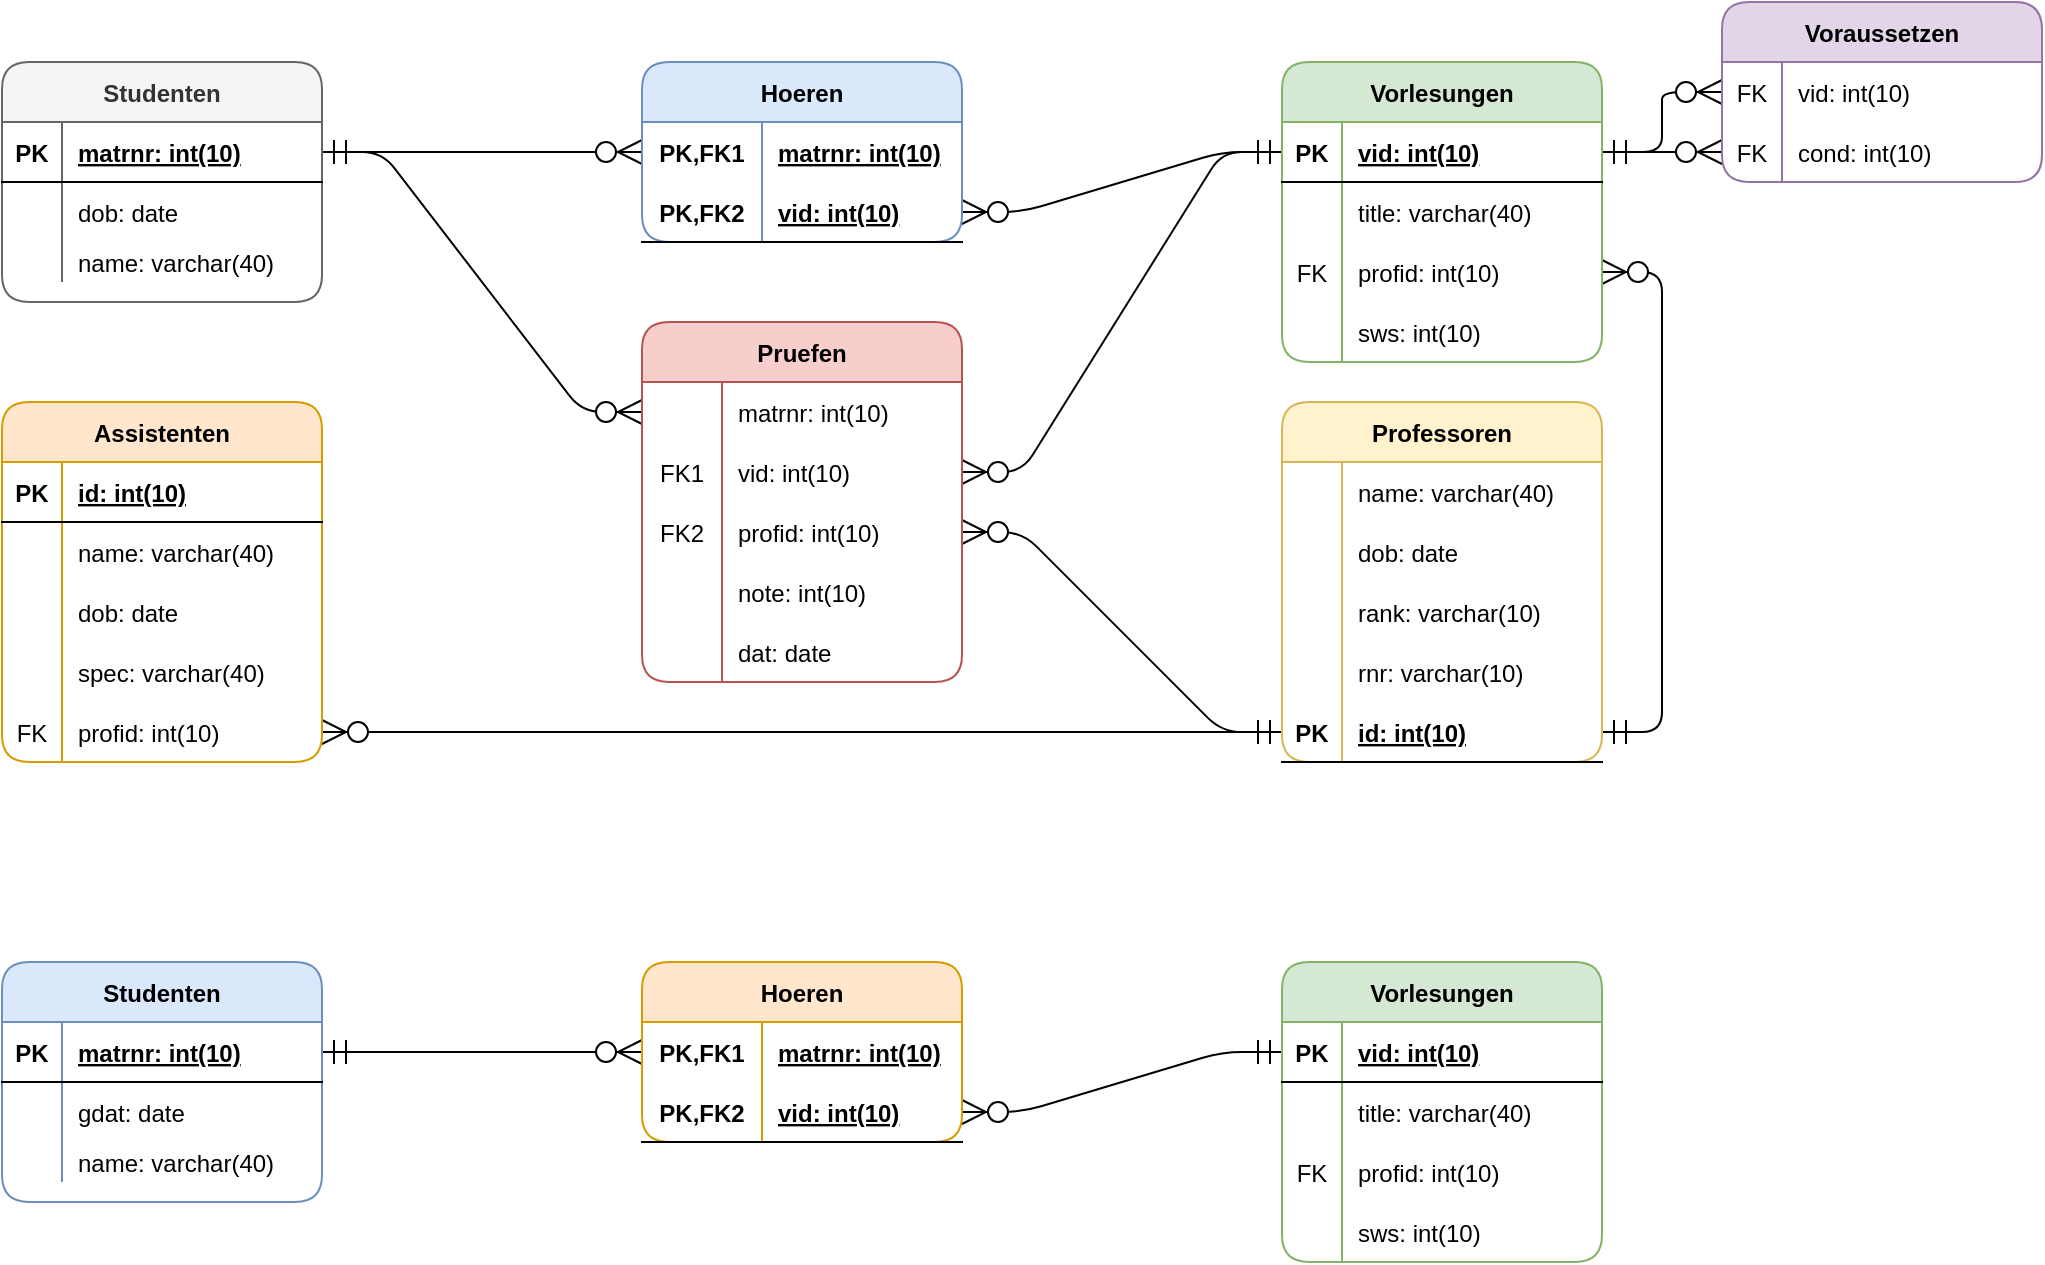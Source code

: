 <mxfile version="13.4.5" type="device"><diagram id="yiP17FbnMyf_FB7kahAy" name="Page-1"><mxGraphModel dx="1463" dy="846" grid="1" gridSize="10" guides="1" tooltips="1" connect="1" arrows="1" fold="1" page="1" pageScale="1" pageWidth="1169" pageHeight="827" math="0" shadow="0"><root><mxCell id="0"/><mxCell id="1" parent="0"/><mxCell id="RQMQe3ezYvIl6veOu-fk-57" value="" style="edgeStyle=entityRelationEdgeStyle;fontSize=12;html=1;endArrow=ERzeroToMany;startArrow=ERmandOne;endSize=10;startSize=10;entryX=0;entryY=0.5;entryDx=0;entryDy=0;exitX=1;exitY=0.5;exitDx=0;exitDy=0;" parent="1" source="RQMQe3ezYvIl6veOu-fk-19" target="RQMQe3ezYvIl6veOu-fk-66" edge="1"><mxGeometry width="100" height="100" relative="1" as="geometry"><mxPoint x="180" y="-70" as="sourcePoint"/><mxPoint x="260" y="-90" as="targetPoint"/></mxGeometry></mxCell><mxCell id="RQMQe3ezYvIl6veOu-fk-90" value="" style="edgeStyle=entityRelationEdgeStyle;fontSize=12;html=1;endArrow=ERzeroToMany;startArrow=ERmandOne;endSize=10;startSize=10;" parent="1" source="RQMQe3ezYvIl6veOu-fk-83" target="RQMQe3ezYvIl6veOu-fk-69" edge="1"><mxGeometry width="100" height="100" relative="1" as="geometry"><mxPoint x="610" y="140" as="sourcePoint"/><mxPoint x="840" y="-195" as="targetPoint"/></mxGeometry></mxCell><mxCell id="RQMQe3ezYvIl6veOu-fk-140" value="" style="edgeStyle=entityRelationEdgeStyle;fontSize=12;html=1;endArrow=ERzeroToMany;startArrow=ERmandOne;endSize=10;startSize=10;" parent="1" source="RQMQe3ezYvIl6veOu-fk-105" target="RQMQe3ezYvIl6veOu-fk-131" edge="1"><mxGeometry width="100" height="100" relative="1" as="geometry"><mxPoint x="610" y="270" as="sourcePoint"/><mxPoint x="600" y="210" as="targetPoint"/></mxGeometry></mxCell><mxCell id="RQMQe3ezYvIl6veOu-fk-141" value="" style="edgeStyle=entityRelationEdgeStyle;fontSize=12;html=1;endArrow=ERzeroToMany;startArrow=ERmandOne;endSize=10;startSize=10;" parent="1" source="RQMQe3ezYvIl6veOu-fk-83" target="RQMQe3ezYvIl6veOu-fk-128" edge="1"><mxGeometry width="100" height="100" relative="1" as="geometry"><mxPoint x="610" y="100" as="sourcePoint"/><mxPoint x="530" y="220" as="targetPoint"/></mxGeometry></mxCell><mxCell id="RQMQe3ezYvIl6veOu-fk-142" value="" style="edgeStyle=entityRelationEdgeStyle;fontSize=12;html=1;endArrow=ERzeroToMany;startArrow=ERmandOne;endSize=10;startSize=10;" parent="1" source="RQMQe3ezYvIl6veOu-fk-19" target="RQMQe3ezYvIl6veOu-fk-125" edge="1"><mxGeometry width="100" height="100" relative="1" as="geometry"><mxPoint x="260" y="95" as="sourcePoint"/><mxPoint x="380" y="75" as="targetPoint"/></mxGeometry></mxCell><mxCell id="RQMQe3ezYvIl6veOu-fk-159" value="" style="edgeStyle=entityRelationEdgeStyle;fontSize=12;html=1;endArrow=ERzeroToMany;startArrow=ERmandOne;endSize=10;startSize=10;" parent="1" source="RQMQe3ezYvIl6veOu-fk-105" target="RQMQe3ezYvIl6veOu-fk-156" edge="1"><mxGeometry width="100" height="100" relative="1" as="geometry"><mxPoint x="600" y="320" as="sourcePoint"/><mxPoint x="330" y="265" as="targetPoint"/></mxGeometry></mxCell><mxCell id="RQMQe3ezYvIl6veOu-fk-120" value="" style="edgeStyle=entityRelationEdgeStyle;fontSize=12;html=1;endArrow=ERzeroToMany;startArrow=ERmandOne;endSize=10;startSize=10;comic=0;" parent="1" source="RQMQe3ezYvIl6veOu-fk-105" target="RQMQe3ezYvIl6veOu-fk-62" edge="1"><mxGeometry width="100" height="100" relative="1" as="geometry"><mxPoint x="640" y="230" as="sourcePoint"/><mxPoint x="670" y="310" as="targetPoint"/></mxGeometry></mxCell><mxCell id="RQMQe3ezYvIl6veOu-fk-174" value="" style="edgeStyle=entityRelationEdgeStyle;fontSize=12;html=1;endArrow=ERzeroToMany;startArrow=ERmandOne;endSize=10;startSize=10;" parent="1" source="RQMQe3ezYvIl6veOu-fk-83" target="RQMQe3ezYvIl6veOu-fk-167" edge="1"><mxGeometry width="100" height="100" relative="1" as="geometry"><mxPoint x="900" y="140" as="sourcePoint"/><mxPoint x="1040" y="130" as="targetPoint"/></mxGeometry></mxCell><mxCell id="RQMQe3ezYvIl6veOu-fk-175" value="" style="edgeStyle=entityRelationEdgeStyle;fontSize=12;html=1;endArrow=ERzeroToMany;startArrow=ERmandOne;endSize=10;startSize=10;entryX=0;entryY=0.5;entryDx=0;entryDy=0;" parent="1" source="RQMQe3ezYvIl6veOu-fk-83" target="RQMQe3ezYvIl6veOu-fk-164" edge="1"><mxGeometry width="100" height="100" relative="1" as="geometry"><mxPoint x="660" y="85" as="sourcePoint"/><mxPoint x="790" y="-30" as="targetPoint"/></mxGeometry></mxCell><mxCell id="RQMQe3ezYvIl6veOu-fk-58" value="Vorlesungen" style="shape=table;startSize=30;container=1;collapsible=1;childLayout=tableLayout;fixedRows=1;rowLines=0;fontStyle=1;align=center;resizeLast=1;fillColor=#d5e8d4;rounded=1;strokeColor=#82b366;" parent="1" vertex="1"><mxGeometry x="680" y="70" width="160" height="150" as="geometry"/></mxCell><mxCell id="RQMQe3ezYvIl6veOu-fk-83" value="" style="shape=partialRectangle;collapsible=0;dropTarget=0;pointerEvents=0;fillColor=none;top=0;left=0;bottom=1;right=0;points=[[0,0.5],[1,0.5]];portConstraint=eastwest;" parent="RQMQe3ezYvIl6veOu-fk-58" vertex="1"><mxGeometry y="30" width="160" height="30" as="geometry"/></mxCell><mxCell id="RQMQe3ezYvIl6veOu-fk-84" value="PK" style="shape=partialRectangle;connectable=0;fillColor=none;top=0;left=0;bottom=0;right=0;fontStyle=1;overflow=hidden;" parent="RQMQe3ezYvIl6veOu-fk-83" vertex="1"><mxGeometry width="30" height="30" as="geometry"/></mxCell><mxCell id="RQMQe3ezYvIl6veOu-fk-85" value="vid: int(10)" style="shape=partialRectangle;connectable=0;fillColor=none;top=0;left=0;bottom=0;right=0;align=left;spacingLeft=6;fontStyle=5;overflow=hidden;" parent="RQMQe3ezYvIl6veOu-fk-83" vertex="1"><mxGeometry x="30" width="130" height="30" as="geometry"/></mxCell><mxCell id="RQMQe3ezYvIl6veOu-fk-79" value="" style="shape=partialRectangle;collapsible=0;dropTarget=0;pointerEvents=0;fillColor=none;top=0;left=0;bottom=0;right=0;points=[[0,0.5],[1,0.5]];portConstraint=eastwest;" parent="RQMQe3ezYvIl6veOu-fk-58" vertex="1"><mxGeometry y="60" width="160" height="30" as="geometry"/></mxCell><mxCell id="RQMQe3ezYvIl6veOu-fk-80" value="" style="shape=partialRectangle;connectable=0;fillColor=none;top=0;left=0;bottom=0;right=0;editable=1;overflow=hidden;" parent="RQMQe3ezYvIl6veOu-fk-79" vertex="1"><mxGeometry width="30" height="30" as="geometry"/></mxCell><mxCell id="RQMQe3ezYvIl6veOu-fk-81" value="title: varchar(40)" style="shape=partialRectangle;connectable=0;fillColor=none;top=0;left=0;bottom=0;right=0;align=left;spacingLeft=6;overflow=hidden;" parent="RQMQe3ezYvIl6veOu-fk-79" vertex="1"><mxGeometry x="30" width="130" height="30" as="geometry"/></mxCell><mxCell id="RQMQe3ezYvIl6veOu-fk-62" value="" style="shape=partialRectangle;collapsible=0;dropTarget=0;pointerEvents=0;fillColor=none;top=0;left=0;bottom=0;right=0;points=[[0,0.5],[1,0.5]];portConstraint=eastwest;" parent="RQMQe3ezYvIl6veOu-fk-58" vertex="1"><mxGeometry y="90" width="160" height="30" as="geometry"/></mxCell><mxCell id="RQMQe3ezYvIl6veOu-fk-63" value="FK" style="shape=partialRectangle;connectable=0;fillColor=none;top=0;left=0;bottom=0;right=0;fontStyle=0;overflow=hidden;" parent="RQMQe3ezYvIl6veOu-fk-62" vertex="1"><mxGeometry width="30" height="30" as="geometry"/></mxCell><mxCell id="RQMQe3ezYvIl6veOu-fk-64" value="profid: int(10)" style="shape=partialRectangle;connectable=0;fillColor=none;top=0;left=0;bottom=0;right=0;align=left;spacingLeft=6;fontStyle=0;overflow=hidden;" parent="RQMQe3ezYvIl6veOu-fk-62" vertex="1"><mxGeometry x="30" width="130" height="30" as="geometry"/></mxCell><mxCell id="RQMQe3ezYvIl6veOu-fk-87" value="" style="shape=partialRectangle;collapsible=0;dropTarget=0;pointerEvents=0;fillColor=none;top=0;left=0;bottom=0;right=0;points=[[0,0.5],[1,0.5]];portConstraint=eastwest;" parent="RQMQe3ezYvIl6veOu-fk-58" vertex="1"><mxGeometry y="120" width="160" height="30" as="geometry"/></mxCell><mxCell id="RQMQe3ezYvIl6veOu-fk-88" value="" style="shape=partialRectangle;connectable=0;fillColor=none;top=0;left=0;bottom=0;right=0;editable=1;overflow=hidden;" parent="RQMQe3ezYvIl6veOu-fk-87" vertex="1"><mxGeometry width="30" height="30" as="geometry"/></mxCell><mxCell id="RQMQe3ezYvIl6veOu-fk-89" value="sws: int(10)" style="shape=partialRectangle;connectable=0;fillColor=none;top=0;left=0;bottom=0;right=0;align=left;spacingLeft=6;overflow=hidden;" parent="RQMQe3ezYvIl6veOu-fk-87" vertex="1"><mxGeometry x="30" width="130" height="30" as="geometry"/></mxCell><mxCell id="RQMQe3ezYvIl6veOu-fk-104" value="Professoren" style="shape=table;startSize=30;container=1;collapsible=1;childLayout=tableLayout;fixedRows=1;rowLines=0;fontStyle=1;align=center;resizeLast=1;fillColor=#fff2cc;rounded=1;strokeColor=#d6b656;" parent="1" vertex="1"><mxGeometry x="680" y="240" width="160" height="180" as="geometry"/></mxCell><mxCell id="RQMQe3ezYvIl6veOu-fk-108" value="" style="shape=partialRectangle;collapsible=0;dropTarget=0;pointerEvents=0;fillColor=none;top=0;left=0;bottom=0;right=0;points=[[0,0.5],[1,0.5]];portConstraint=eastwest;" parent="RQMQe3ezYvIl6veOu-fk-104" vertex="1"><mxGeometry y="30" width="160" height="30" as="geometry"/></mxCell><mxCell id="RQMQe3ezYvIl6veOu-fk-109" value="" style="shape=partialRectangle;connectable=0;fillColor=none;top=0;left=0;bottom=0;right=0;editable=1;overflow=hidden;" parent="RQMQe3ezYvIl6veOu-fk-108" vertex="1"><mxGeometry width="30" height="30" as="geometry"/></mxCell><mxCell id="RQMQe3ezYvIl6veOu-fk-110" value="name: varchar(40)" style="shape=partialRectangle;connectable=0;fillColor=none;top=0;left=0;bottom=0;right=0;align=left;spacingLeft=6;overflow=hidden;" parent="RQMQe3ezYvIl6veOu-fk-108" vertex="1"><mxGeometry x="30" width="130" height="30" as="geometry"/></mxCell><mxCell id="RQMQe3ezYvIl6veOu-fk-111" value="" style="shape=partialRectangle;collapsible=0;dropTarget=0;pointerEvents=0;fillColor=none;top=0;left=0;bottom=0;right=0;points=[[0,0.5],[1,0.5]];portConstraint=eastwest;" parent="RQMQe3ezYvIl6veOu-fk-104" vertex="1"><mxGeometry y="60" width="160" height="30" as="geometry"/></mxCell><mxCell id="RQMQe3ezYvIl6veOu-fk-112" value="" style="shape=partialRectangle;connectable=0;fillColor=none;top=0;left=0;bottom=0;right=0;fontStyle=0;overflow=hidden;" parent="RQMQe3ezYvIl6veOu-fk-111" vertex="1"><mxGeometry width="30" height="30" as="geometry"/></mxCell><mxCell id="RQMQe3ezYvIl6veOu-fk-113" value="dob: date" style="shape=partialRectangle;connectable=0;fillColor=none;top=0;left=0;bottom=0;right=0;align=left;spacingLeft=6;fontStyle=0;overflow=hidden;" parent="RQMQe3ezYvIl6veOu-fk-111" vertex="1"><mxGeometry x="30" width="130" height="30" as="geometry"/></mxCell><mxCell id="RQMQe3ezYvIl6veOu-fk-114" value="" style="shape=partialRectangle;collapsible=0;dropTarget=0;pointerEvents=0;fillColor=none;top=0;left=0;bottom=0;right=0;points=[[0,0.5],[1,0.5]];portConstraint=eastwest;" parent="RQMQe3ezYvIl6veOu-fk-104" vertex="1"><mxGeometry y="90" width="160" height="30" as="geometry"/></mxCell><mxCell id="RQMQe3ezYvIl6veOu-fk-115" value="" style="shape=partialRectangle;connectable=0;fillColor=none;top=0;left=0;bottom=0;right=0;editable=1;overflow=hidden;" parent="RQMQe3ezYvIl6veOu-fk-114" vertex="1"><mxGeometry width="30" height="30" as="geometry"/></mxCell><mxCell id="RQMQe3ezYvIl6veOu-fk-116" value="rank: varchar(10)" style="shape=partialRectangle;connectable=0;fillColor=none;top=0;left=0;bottom=0;right=0;align=left;spacingLeft=6;overflow=hidden;" parent="RQMQe3ezYvIl6veOu-fk-114" vertex="1"><mxGeometry x="30" width="130" height="30" as="geometry"/></mxCell><mxCell id="RQMQe3ezYvIl6veOu-fk-117" style="shape=partialRectangle;collapsible=0;dropTarget=0;pointerEvents=0;fillColor=none;top=0;left=0;bottom=0;right=0;points=[[0,0.5],[1,0.5]];portConstraint=eastwest;" parent="RQMQe3ezYvIl6veOu-fk-104" vertex="1"><mxGeometry y="120" width="160" height="30" as="geometry"/></mxCell><mxCell id="RQMQe3ezYvIl6veOu-fk-118" style="shape=partialRectangle;connectable=0;fillColor=none;top=0;left=0;bottom=0;right=0;editable=1;overflow=hidden;" parent="RQMQe3ezYvIl6veOu-fk-117" vertex="1"><mxGeometry width="30" height="30" as="geometry"/></mxCell><mxCell id="RQMQe3ezYvIl6veOu-fk-119" value="rnr: varchar(10)" style="shape=partialRectangle;connectable=0;fillColor=none;top=0;left=0;bottom=0;right=0;align=left;spacingLeft=6;overflow=hidden;" parent="RQMQe3ezYvIl6veOu-fk-117" vertex="1"><mxGeometry x="30" width="130" height="30" as="geometry"/></mxCell><mxCell id="RQMQe3ezYvIl6veOu-fk-105" value="" style="shape=partialRectangle;collapsible=0;dropTarget=0;pointerEvents=0;fillColor=none;top=0;left=0;bottom=1;right=0;points=[[0,0.5],[1,0.5]];portConstraint=eastwest;" parent="RQMQe3ezYvIl6veOu-fk-104" vertex="1"><mxGeometry y="150" width="160" height="30" as="geometry"/></mxCell><mxCell id="RQMQe3ezYvIl6veOu-fk-106" value="PK" style="shape=partialRectangle;connectable=0;fillColor=none;top=0;left=0;bottom=0;right=0;fontStyle=1;overflow=hidden;" parent="RQMQe3ezYvIl6veOu-fk-105" vertex="1"><mxGeometry width="30" height="30" as="geometry"/></mxCell><mxCell id="RQMQe3ezYvIl6veOu-fk-107" value="id: int(10)" style="shape=partialRectangle;connectable=0;fillColor=none;top=0;left=0;bottom=0;right=0;align=left;spacingLeft=6;fontStyle=5;overflow=hidden;" parent="RQMQe3ezYvIl6veOu-fk-105" vertex="1"><mxGeometry x="30" width="130" height="30" as="geometry"/></mxCell><mxCell id="RQMQe3ezYvIl6veOu-fk-143" value="Assistenten" style="shape=table;startSize=30;container=1;collapsible=1;childLayout=tableLayout;fixedRows=1;rowLines=0;fontStyle=1;align=center;resizeLast=1;fillColor=#ffe6cc;rounded=1;strokeColor=#d79b00;" parent="1" vertex="1"><mxGeometry x="40" y="240" width="160" height="180" as="geometry"/></mxCell><mxCell id="RQMQe3ezYvIl6veOu-fk-144" value="" style="shape=partialRectangle;collapsible=0;dropTarget=0;pointerEvents=0;fillColor=none;top=0;left=0;bottom=1;right=0;points=[[0,0.5],[1,0.5]];portConstraint=eastwest;" parent="RQMQe3ezYvIl6veOu-fk-143" vertex="1"><mxGeometry y="30" width="160" height="30" as="geometry"/></mxCell><mxCell id="RQMQe3ezYvIl6veOu-fk-145" value="PK" style="shape=partialRectangle;connectable=0;fillColor=none;top=0;left=0;bottom=0;right=0;fontStyle=1;overflow=hidden;" parent="RQMQe3ezYvIl6veOu-fk-144" vertex="1"><mxGeometry width="30" height="30" as="geometry"/></mxCell><mxCell id="RQMQe3ezYvIl6veOu-fk-146" value="id: int(10)" style="shape=partialRectangle;connectable=0;fillColor=none;top=0;left=0;bottom=0;right=0;align=left;spacingLeft=6;fontStyle=5;overflow=hidden;" parent="RQMQe3ezYvIl6veOu-fk-144" vertex="1"><mxGeometry x="30" width="130" height="30" as="geometry"/></mxCell><mxCell id="RQMQe3ezYvIl6veOu-fk-147" value="" style="shape=partialRectangle;collapsible=0;dropTarget=0;pointerEvents=0;fillColor=none;top=0;left=0;bottom=0;right=0;points=[[0,0.5],[1,0.5]];portConstraint=eastwest;" parent="RQMQe3ezYvIl6veOu-fk-143" vertex="1"><mxGeometry y="60" width="160" height="30" as="geometry"/></mxCell><mxCell id="RQMQe3ezYvIl6veOu-fk-148" value="" style="shape=partialRectangle;connectable=0;fillColor=none;top=0;left=0;bottom=0;right=0;editable=1;overflow=hidden;" parent="RQMQe3ezYvIl6veOu-fk-147" vertex="1"><mxGeometry width="30" height="30" as="geometry"/></mxCell><mxCell id="RQMQe3ezYvIl6veOu-fk-149" value="name: varchar(40)" style="shape=partialRectangle;connectable=0;fillColor=none;top=0;left=0;bottom=0;right=0;align=left;spacingLeft=6;overflow=hidden;" parent="RQMQe3ezYvIl6veOu-fk-147" vertex="1"><mxGeometry x="30" width="130" height="30" as="geometry"/></mxCell><mxCell id="RQMQe3ezYvIl6veOu-fk-150" value="" style="shape=partialRectangle;collapsible=0;dropTarget=0;pointerEvents=0;fillColor=none;top=0;left=0;bottom=0;right=0;points=[[0,0.5],[1,0.5]];portConstraint=eastwest;" parent="RQMQe3ezYvIl6veOu-fk-143" vertex="1"><mxGeometry y="90" width="160" height="30" as="geometry"/></mxCell><mxCell id="RQMQe3ezYvIl6veOu-fk-151" value="" style="shape=partialRectangle;connectable=0;fillColor=none;top=0;left=0;bottom=0;right=0;fontStyle=0;overflow=hidden;" parent="RQMQe3ezYvIl6veOu-fk-150" vertex="1"><mxGeometry width="30" height="30" as="geometry"/></mxCell><mxCell id="RQMQe3ezYvIl6veOu-fk-152" value="dob: date" style="shape=partialRectangle;connectable=0;fillColor=none;top=0;left=0;bottom=0;right=0;align=left;spacingLeft=6;fontStyle=0;overflow=hidden;" parent="RQMQe3ezYvIl6veOu-fk-150" vertex="1"><mxGeometry x="30" width="130" height="30" as="geometry"/></mxCell><mxCell id="RQMQe3ezYvIl6veOu-fk-153" value="" style="shape=partialRectangle;collapsible=0;dropTarget=0;pointerEvents=0;fillColor=none;top=0;left=0;bottom=0;right=0;points=[[0,0.5],[1,0.5]];portConstraint=eastwest;" parent="RQMQe3ezYvIl6veOu-fk-143" vertex="1"><mxGeometry y="120" width="160" height="30" as="geometry"/></mxCell><mxCell id="RQMQe3ezYvIl6veOu-fk-154" value="" style="shape=partialRectangle;connectable=0;fillColor=none;top=0;left=0;bottom=0;right=0;editable=1;overflow=hidden;" parent="RQMQe3ezYvIl6veOu-fk-153" vertex="1"><mxGeometry width="30" height="30" as="geometry"/></mxCell><mxCell id="RQMQe3ezYvIl6veOu-fk-155" value="spec: varchar(40)" style="shape=partialRectangle;connectable=0;fillColor=none;top=0;left=0;bottom=0;right=0;align=left;spacingLeft=6;overflow=hidden;" parent="RQMQe3ezYvIl6veOu-fk-153" vertex="1"><mxGeometry x="30" width="130" height="30" as="geometry"/></mxCell><mxCell id="RQMQe3ezYvIl6veOu-fk-156" style="shape=partialRectangle;collapsible=0;dropTarget=0;pointerEvents=0;fillColor=none;top=0;left=0;bottom=0;right=0;points=[[0,0.5],[1,0.5]];portConstraint=eastwest;" parent="RQMQe3ezYvIl6veOu-fk-143" vertex="1"><mxGeometry y="150" width="160" height="30" as="geometry"/></mxCell><mxCell id="RQMQe3ezYvIl6veOu-fk-157" value="FK" style="shape=partialRectangle;connectable=0;fillColor=none;top=0;left=0;bottom=0;right=0;editable=1;overflow=hidden;" parent="RQMQe3ezYvIl6veOu-fk-156" vertex="1"><mxGeometry width="30" height="30" as="geometry"/></mxCell><mxCell id="RQMQe3ezYvIl6veOu-fk-158" value="profid: int(10)" style="shape=partialRectangle;connectable=0;fillColor=none;top=0;left=0;bottom=0;right=0;align=left;spacingLeft=6;overflow=hidden;" parent="RQMQe3ezYvIl6veOu-fk-156" vertex="1"><mxGeometry x="30" width="130" height="30" as="geometry"/></mxCell><mxCell id="RQMQe3ezYvIl6veOu-fk-121" value="Pruefen" style="shape=table;startSize=30;container=1;collapsible=1;childLayout=tableLayout;fixedRows=1;rowLines=0;fontStyle=1;align=center;resizeLast=1;fillColor=#f8cecc;rounded=1;strokeColor=#b85450;" parent="1" vertex="1"><mxGeometry x="360" y="200" width="160" height="180" as="geometry"/></mxCell><mxCell id="RQMQe3ezYvIl6veOu-fk-125" value="" style="shape=partialRectangle;collapsible=0;dropTarget=0;pointerEvents=0;fillColor=none;top=0;left=0;bottom=0;right=0;points=[[0,0.5],[1,0.5]];portConstraint=eastwest;" parent="RQMQe3ezYvIl6veOu-fk-121" vertex="1"><mxGeometry y="30" width="160" height="30" as="geometry"/></mxCell><mxCell id="RQMQe3ezYvIl6veOu-fk-126" value="" style="shape=partialRectangle;connectable=0;fillColor=none;top=0;left=0;bottom=0;right=0;editable=1;overflow=hidden;" parent="RQMQe3ezYvIl6veOu-fk-125" vertex="1"><mxGeometry width="40" height="30" as="geometry"/></mxCell><mxCell id="RQMQe3ezYvIl6veOu-fk-127" value="matrnr: int(10)" style="shape=partialRectangle;connectable=0;fillColor=none;top=0;left=0;bottom=0;right=0;align=left;spacingLeft=6;overflow=hidden;" parent="RQMQe3ezYvIl6veOu-fk-125" vertex="1"><mxGeometry x="40" width="120" height="30" as="geometry"/></mxCell><mxCell id="RQMQe3ezYvIl6veOu-fk-128" value="" style="shape=partialRectangle;collapsible=0;dropTarget=0;pointerEvents=0;fillColor=none;top=0;left=0;bottom=0;right=0;points=[[0,0.5],[1,0.5]];portConstraint=eastwest;" parent="RQMQe3ezYvIl6veOu-fk-121" vertex="1"><mxGeometry y="60" width="160" height="30" as="geometry"/></mxCell><mxCell id="RQMQe3ezYvIl6veOu-fk-129" value="FK1" style="shape=partialRectangle;connectable=0;fillColor=none;top=0;left=0;bottom=0;right=0;fontStyle=0;overflow=hidden;" parent="RQMQe3ezYvIl6veOu-fk-128" vertex="1"><mxGeometry width="40" height="30" as="geometry"/></mxCell><mxCell id="RQMQe3ezYvIl6veOu-fk-130" value="vid: int(10)" style="shape=partialRectangle;connectable=0;fillColor=none;top=0;left=0;bottom=0;right=0;align=left;spacingLeft=6;fontStyle=0;overflow=hidden;" parent="RQMQe3ezYvIl6veOu-fk-128" vertex="1"><mxGeometry x="40" width="120" height="30" as="geometry"/></mxCell><mxCell id="RQMQe3ezYvIl6veOu-fk-131" value="" style="shape=partialRectangle;collapsible=0;dropTarget=0;pointerEvents=0;fillColor=none;top=0;left=0;bottom=0;right=0;points=[[0,0.5],[1,0.5]];portConstraint=eastwest;" parent="RQMQe3ezYvIl6veOu-fk-121" vertex="1"><mxGeometry y="90" width="160" height="30" as="geometry"/></mxCell><mxCell id="RQMQe3ezYvIl6veOu-fk-132" value="FK2" style="shape=partialRectangle;connectable=0;fillColor=none;top=0;left=0;bottom=0;right=0;editable=1;overflow=hidden;" parent="RQMQe3ezYvIl6veOu-fk-131" vertex="1"><mxGeometry width="40" height="30" as="geometry"/></mxCell><mxCell id="RQMQe3ezYvIl6veOu-fk-133" value="profid: int(10)" style="shape=partialRectangle;connectable=0;fillColor=none;top=0;left=0;bottom=0;right=0;align=left;spacingLeft=6;overflow=hidden;" parent="RQMQe3ezYvIl6veOu-fk-131" vertex="1"><mxGeometry x="40" width="120" height="30" as="geometry"/></mxCell><mxCell id="RQMQe3ezYvIl6veOu-fk-134" style="shape=partialRectangle;collapsible=0;dropTarget=0;pointerEvents=0;fillColor=none;top=0;left=0;bottom=0;right=0;points=[[0,0.5],[1,0.5]];portConstraint=eastwest;" parent="RQMQe3ezYvIl6veOu-fk-121" vertex="1"><mxGeometry y="120" width="160" height="30" as="geometry"/></mxCell><mxCell id="RQMQe3ezYvIl6veOu-fk-135" style="shape=partialRectangle;connectable=0;fillColor=none;top=0;left=0;bottom=0;right=0;editable=1;overflow=hidden;" parent="RQMQe3ezYvIl6veOu-fk-134" vertex="1"><mxGeometry width="40" height="30" as="geometry"/></mxCell><mxCell id="RQMQe3ezYvIl6veOu-fk-136" value="note: int(10)" style="shape=partialRectangle;connectable=0;fillColor=none;top=0;left=0;bottom=0;right=0;align=left;spacingLeft=6;overflow=hidden;" parent="RQMQe3ezYvIl6veOu-fk-134" vertex="1"><mxGeometry x="40" width="120" height="30" as="geometry"/></mxCell><mxCell id="RQMQe3ezYvIl6veOu-fk-137" style="shape=partialRectangle;collapsible=0;dropTarget=0;pointerEvents=0;fillColor=none;top=0;left=0;bottom=0;right=0;points=[[0,0.5],[1,0.5]];portConstraint=eastwest;" parent="RQMQe3ezYvIl6veOu-fk-121" vertex="1"><mxGeometry y="150" width="160" height="30" as="geometry"/></mxCell><mxCell id="RQMQe3ezYvIl6veOu-fk-138" style="shape=partialRectangle;connectable=0;fillColor=none;top=0;left=0;bottom=0;right=0;editable=1;overflow=hidden;" parent="RQMQe3ezYvIl6veOu-fk-137" vertex="1"><mxGeometry width="40" height="30" as="geometry"/></mxCell><mxCell id="RQMQe3ezYvIl6veOu-fk-139" value="dat: date" style="shape=partialRectangle;connectable=0;fillColor=none;top=0;left=0;bottom=0;right=0;align=left;spacingLeft=6;overflow=hidden;" parent="RQMQe3ezYvIl6veOu-fk-137" vertex="1"><mxGeometry x="40" width="120" height="30" as="geometry"/></mxCell><mxCell id="RQMQe3ezYvIl6veOu-fk-31" value="Hoeren" style="shape=table;startSize=30;container=1;collapsible=1;childLayout=tableLayout;fixedRows=1;rowLines=0;fontStyle=1;align=center;resizeLast=1;fillColor=#dae8fc;rounded=1;strokeColor=#6c8ebf;" parent="1" vertex="1"><mxGeometry x="360" y="70" width="160" height="90" as="geometry"/></mxCell><mxCell id="RQMQe3ezYvIl6veOu-fk-66" value="" style="shape=partialRectangle;collapsible=0;dropTarget=0;pointerEvents=0;fillColor=none;top=0;left=0;bottom=0;right=0;points=[[0,0.5],[1,0.5]];portConstraint=eastwest;" parent="RQMQe3ezYvIl6veOu-fk-31" vertex="1"><mxGeometry y="30" width="160" height="30" as="geometry"/></mxCell><mxCell id="RQMQe3ezYvIl6veOu-fk-67" value="PK,FK1" style="shape=partialRectangle;connectable=0;fillColor=none;top=0;left=0;bottom=0;right=0;fontStyle=1;overflow=hidden;" parent="RQMQe3ezYvIl6veOu-fk-66" vertex="1"><mxGeometry width="60" height="30" as="geometry"/></mxCell><mxCell id="RQMQe3ezYvIl6veOu-fk-68" value="matrnr: int(10)" style="shape=partialRectangle;connectable=0;fillColor=none;top=0;left=0;bottom=0;right=0;align=left;spacingLeft=6;fontStyle=5;overflow=hidden;" parent="RQMQe3ezYvIl6veOu-fk-66" vertex="1"><mxGeometry x="60" width="100" height="30" as="geometry"/></mxCell><mxCell id="RQMQe3ezYvIl6veOu-fk-69" value="" style="shape=partialRectangle;collapsible=0;dropTarget=0;pointerEvents=0;fillColor=none;top=0;left=0;bottom=1;right=0;points=[[0,0.5],[1,0.5]];portConstraint=eastwest;" parent="RQMQe3ezYvIl6veOu-fk-31" vertex="1"><mxGeometry y="60" width="160" height="30" as="geometry"/></mxCell><mxCell id="RQMQe3ezYvIl6veOu-fk-70" value="PK,FK2" style="shape=partialRectangle;connectable=0;fillColor=none;top=0;left=0;bottom=0;right=0;fontStyle=1;overflow=hidden;" parent="RQMQe3ezYvIl6veOu-fk-69" vertex="1"><mxGeometry width="60" height="30" as="geometry"/></mxCell><mxCell id="RQMQe3ezYvIl6veOu-fk-71" value="vid: int(10)" style="shape=partialRectangle;connectable=0;fillColor=none;top=0;left=0;bottom=0;right=0;align=left;spacingLeft=6;fontStyle=5;overflow=hidden;" parent="RQMQe3ezYvIl6veOu-fk-69" vertex="1"><mxGeometry x="60" width="100" height="30" as="geometry"/></mxCell><mxCell id="RQMQe3ezYvIl6veOu-fk-18" value="Studenten" style="shape=table;startSize=30;container=1;collapsible=1;childLayout=tableLayout;fixedRows=1;rowLines=0;fontStyle=1;align=center;resizeLast=1;fillColor=#f5f5f5;rounded=1;strokeColor=#666666;fontColor=#333333;" parent="1" vertex="1"><mxGeometry x="40" y="70" width="160" height="120" as="geometry"/></mxCell><mxCell id="RQMQe3ezYvIl6veOu-fk-19" value="" style="shape=partialRectangle;collapsible=0;dropTarget=0;pointerEvents=0;fillColor=none;top=0;left=0;bottom=1;right=0;points=[[0,0.5],[1,0.5]];portConstraint=eastwest;" parent="RQMQe3ezYvIl6veOu-fk-18" vertex="1"><mxGeometry y="30" width="160" height="30" as="geometry"/></mxCell><mxCell id="RQMQe3ezYvIl6veOu-fk-20" value="PK" style="shape=partialRectangle;connectable=0;fillColor=none;top=0;left=0;bottom=0;right=0;fontStyle=1;overflow=hidden;" parent="RQMQe3ezYvIl6veOu-fk-19" vertex="1"><mxGeometry width="30" height="30" as="geometry"/></mxCell><mxCell id="RQMQe3ezYvIl6veOu-fk-21" value="matrnr: int(10)" style="shape=partialRectangle;connectable=0;fillColor=none;top=0;left=0;bottom=0;right=0;align=left;spacingLeft=6;fontStyle=5;overflow=hidden;" parent="RQMQe3ezYvIl6veOu-fk-19" vertex="1"><mxGeometry x="30" width="130" height="30" as="geometry"/></mxCell><mxCell id="RQMQe3ezYvIl6veOu-fk-22" value="" style="shape=partialRectangle;collapsible=0;dropTarget=0;pointerEvents=0;fillColor=none;top=0;left=0;bottom=0;right=0;points=[[0,0.5],[1,0.5]];portConstraint=eastwest;" parent="RQMQe3ezYvIl6veOu-fk-18" vertex="1"><mxGeometry y="60" width="160" height="30" as="geometry"/></mxCell><mxCell id="RQMQe3ezYvIl6veOu-fk-23" value="" style="shape=partialRectangle;connectable=0;fillColor=none;top=0;left=0;bottom=0;right=0;editable=1;overflow=hidden;" parent="RQMQe3ezYvIl6veOu-fk-22" vertex="1"><mxGeometry width="30" height="30" as="geometry"/></mxCell><mxCell id="RQMQe3ezYvIl6veOu-fk-24" value="dob: date" style="shape=partialRectangle;connectable=0;fillColor=none;top=0;left=0;bottom=0;right=0;align=left;spacingLeft=6;overflow=hidden;" parent="RQMQe3ezYvIl6veOu-fk-22" vertex="1"><mxGeometry x="30" width="130" height="30" as="geometry"/></mxCell><mxCell id="RQMQe3ezYvIl6veOu-fk-25" value="" style="shape=partialRectangle;collapsible=0;dropTarget=0;pointerEvents=0;fillColor=none;top=0;left=0;bottom=0;right=0;points=[[0,0.5],[1,0.5]];portConstraint=eastwest;" parent="RQMQe3ezYvIl6veOu-fk-18" vertex="1"><mxGeometry y="90" width="160" height="20" as="geometry"/></mxCell><mxCell id="RQMQe3ezYvIl6veOu-fk-26" value="" style="shape=partialRectangle;connectable=0;fillColor=none;top=0;left=0;bottom=0;right=0;editable=1;overflow=hidden;" parent="RQMQe3ezYvIl6veOu-fk-25" vertex="1"><mxGeometry width="30" height="20" as="geometry"/></mxCell><mxCell id="RQMQe3ezYvIl6veOu-fk-27" value="name: varchar(40)" style="shape=partialRectangle;connectable=0;fillColor=none;top=0;left=0;bottom=0;right=0;align=left;spacingLeft=6;overflow=hidden;" parent="RQMQe3ezYvIl6veOu-fk-25" vertex="1"><mxGeometry x="30" width="130" height="20" as="geometry"/></mxCell><mxCell id="RQMQe3ezYvIl6veOu-fk-160" value="Voraussetzen" style="shape=table;startSize=30;container=1;collapsible=1;childLayout=tableLayout;fixedRows=1;rowLines=0;fontStyle=1;align=center;resizeLast=1;fillColor=#e1d5e7;rounded=1;strokeColor=#9673a6;" parent="1" vertex="1"><mxGeometry x="900" y="40" width="160" height="90" as="geometry"/></mxCell><mxCell id="RQMQe3ezYvIl6veOu-fk-164" value="" style="shape=partialRectangle;collapsible=0;dropTarget=0;pointerEvents=0;fillColor=none;top=0;left=0;bottom=0;right=0;points=[[0,0.5],[1,0.5]];portConstraint=eastwest;" parent="RQMQe3ezYvIl6veOu-fk-160" vertex="1"><mxGeometry y="30" width="160" height="30" as="geometry"/></mxCell><mxCell id="RQMQe3ezYvIl6veOu-fk-165" value="FK" style="shape=partialRectangle;connectable=0;fillColor=none;top=0;left=0;bottom=0;right=0;editable=1;overflow=hidden;" parent="RQMQe3ezYvIl6veOu-fk-164" vertex="1"><mxGeometry width="30" height="30" as="geometry"/></mxCell><mxCell id="RQMQe3ezYvIl6veOu-fk-166" value="vid: int(10)" style="shape=partialRectangle;connectable=0;fillColor=none;top=0;left=0;bottom=0;right=0;align=left;spacingLeft=6;overflow=hidden;" parent="RQMQe3ezYvIl6veOu-fk-164" vertex="1"><mxGeometry x="30" width="130" height="30" as="geometry"/></mxCell><mxCell id="RQMQe3ezYvIl6veOu-fk-167" value="" style="shape=partialRectangle;collapsible=0;dropTarget=0;pointerEvents=0;fillColor=none;top=0;left=0;bottom=0;right=0;points=[[0,0.5],[1,0.5]];portConstraint=eastwest;" parent="RQMQe3ezYvIl6veOu-fk-160" vertex="1"><mxGeometry y="60" width="160" height="30" as="geometry"/></mxCell><mxCell id="RQMQe3ezYvIl6veOu-fk-168" value="FK" style="shape=partialRectangle;connectable=0;fillColor=none;top=0;left=0;bottom=0;right=0;fontStyle=0;overflow=hidden;" parent="RQMQe3ezYvIl6veOu-fk-167" vertex="1"><mxGeometry width="30" height="30" as="geometry"/></mxCell><mxCell id="RQMQe3ezYvIl6veOu-fk-169" value="cond: int(10)" style="shape=partialRectangle;connectable=0;fillColor=none;top=0;left=0;bottom=0;right=0;align=left;spacingLeft=6;fontStyle=0;overflow=hidden;" parent="RQMQe3ezYvIl6veOu-fk-167" vertex="1"><mxGeometry x="30" width="130" height="30" as="geometry"/></mxCell><mxCell id="JKbztkCWR4ansvKhEwnQ-36" value="" style="edgeStyle=entityRelationEdgeStyle;fontSize=12;html=1;endArrow=ERzeroToMany;startArrow=ERmandOne;endSize=10;startSize=10;entryX=0;entryY=0.5;entryDx=0;entryDy=0;exitX=1;exitY=0.5;exitDx=0;exitDy=0;" parent="1" source="JKbztkCWR4ansvKhEwnQ-59" target="JKbztkCWR4ansvKhEwnQ-52" edge="1"><mxGeometry width="100" height="100" relative="1" as="geometry"><mxPoint x="180" y="380" as="sourcePoint"/><mxPoint x="260" y="360" as="targetPoint"/></mxGeometry></mxCell><mxCell id="JKbztkCWR4ansvKhEwnQ-37" value="" style="edgeStyle=entityRelationEdgeStyle;fontSize=12;html=1;endArrow=ERzeroToMany;startArrow=ERmandOne;endSize=10;startSize=10;" parent="1" source="JKbztkCWR4ansvKhEwnQ-39" target="JKbztkCWR4ansvKhEwnQ-55" edge="1"><mxGeometry width="100" height="100" relative="1" as="geometry"><mxPoint x="610" y="590" as="sourcePoint"/><mxPoint x="840" y="255" as="targetPoint"/></mxGeometry></mxCell><mxCell id="JKbztkCWR4ansvKhEwnQ-38" value="Vorlesungen" style="shape=table;startSize=30;container=1;collapsible=1;childLayout=tableLayout;fixedRows=1;rowLines=0;fontStyle=1;align=center;resizeLast=1;fillColor=#d5e8d4;rounded=1;strokeColor=#82b366;" parent="1" vertex="1"><mxGeometry x="680" y="520" width="160" height="150" as="geometry"/></mxCell><mxCell id="JKbztkCWR4ansvKhEwnQ-39" value="" style="shape=partialRectangle;collapsible=0;dropTarget=0;pointerEvents=0;fillColor=none;top=0;left=0;bottom=1;right=0;points=[[0,0.5],[1,0.5]];portConstraint=eastwest;" parent="JKbztkCWR4ansvKhEwnQ-38" vertex="1"><mxGeometry y="30" width="160" height="30" as="geometry"/></mxCell><mxCell id="JKbztkCWR4ansvKhEwnQ-40" value="PK" style="shape=partialRectangle;connectable=0;fillColor=none;top=0;left=0;bottom=0;right=0;fontStyle=1;overflow=hidden;" parent="JKbztkCWR4ansvKhEwnQ-39" vertex="1"><mxGeometry width="30" height="30" as="geometry"/></mxCell><mxCell id="JKbztkCWR4ansvKhEwnQ-41" value="vid: int(10)" style="shape=partialRectangle;connectable=0;fillColor=none;top=0;left=0;bottom=0;right=0;align=left;spacingLeft=6;fontStyle=5;overflow=hidden;" parent="JKbztkCWR4ansvKhEwnQ-39" vertex="1"><mxGeometry x="30" width="130" height="30" as="geometry"/></mxCell><mxCell id="JKbztkCWR4ansvKhEwnQ-42" value="" style="shape=partialRectangle;collapsible=0;dropTarget=0;pointerEvents=0;fillColor=none;top=0;left=0;bottom=0;right=0;points=[[0,0.5],[1,0.5]];portConstraint=eastwest;" parent="JKbztkCWR4ansvKhEwnQ-38" vertex="1"><mxGeometry y="60" width="160" height="30" as="geometry"/></mxCell><mxCell id="JKbztkCWR4ansvKhEwnQ-43" value="" style="shape=partialRectangle;connectable=0;fillColor=none;top=0;left=0;bottom=0;right=0;editable=1;overflow=hidden;" parent="JKbztkCWR4ansvKhEwnQ-42" vertex="1"><mxGeometry width="30" height="30" as="geometry"/></mxCell><mxCell id="JKbztkCWR4ansvKhEwnQ-44" value="title: varchar(40)" style="shape=partialRectangle;connectable=0;fillColor=none;top=0;left=0;bottom=0;right=0;align=left;spacingLeft=6;overflow=hidden;" parent="JKbztkCWR4ansvKhEwnQ-42" vertex="1"><mxGeometry x="30" width="130" height="30" as="geometry"/></mxCell><mxCell id="JKbztkCWR4ansvKhEwnQ-45" value="" style="shape=partialRectangle;collapsible=0;dropTarget=0;pointerEvents=0;fillColor=none;top=0;left=0;bottom=0;right=0;points=[[0,0.5],[1,0.5]];portConstraint=eastwest;" parent="JKbztkCWR4ansvKhEwnQ-38" vertex="1"><mxGeometry y="90" width="160" height="30" as="geometry"/></mxCell><mxCell id="JKbztkCWR4ansvKhEwnQ-46" value="FK" style="shape=partialRectangle;connectable=0;fillColor=none;top=0;left=0;bottom=0;right=0;fontStyle=0;overflow=hidden;" parent="JKbztkCWR4ansvKhEwnQ-45" vertex="1"><mxGeometry width="30" height="30" as="geometry"/></mxCell><mxCell id="JKbztkCWR4ansvKhEwnQ-47" value="profid: int(10)" style="shape=partialRectangle;connectable=0;fillColor=none;top=0;left=0;bottom=0;right=0;align=left;spacingLeft=6;fontStyle=0;overflow=hidden;" parent="JKbztkCWR4ansvKhEwnQ-45" vertex="1"><mxGeometry x="30" width="130" height="30" as="geometry"/></mxCell><mxCell id="JKbztkCWR4ansvKhEwnQ-48" value="" style="shape=partialRectangle;collapsible=0;dropTarget=0;pointerEvents=0;fillColor=none;top=0;left=0;bottom=0;right=0;points=[[0,0.5],[1,0.5]];portConstraint=eastwest;" parent="JKbztkCWR4ansvKhEwnQ-38" vertex="1"><mxGeometry y="120" width="160" height="30" as="geometry"/></mxCell><mxCell id="JKbztkCWR4ansvKhEwnQ-49" value="" style="shape=partialRectangle;connectable=0;fillColor=none;top=0;left=0;bottom=0;right=0;editable=1;overflow=hidden;" parent="JKbztkCWR4ansvKhEwnQ-48" vertex="1"><mxGeometry width="30" height="30" as="geometry"/></mxCell><mxCell id="JKbztkCWR4ansvKhEwnQ-50" value="sws: int(10)" style="shape=partialRectangle;connectable=0;fillColor=none;top=0;left=0;bottom=0;right=0;align=left;spacingLeft=6;overflow=hidden;" parent="JKbztkCWR4ansvKhEwnQ-48" vertex="1"><mxGeometry x="30" width="130" height="30" as="geometry"/></mxCell><mxCell id="JKbztkCWR4ansvKhEwnQ-51" value="Hoeren" style="shape=table;startSize=30;container=1;collapsible=1;childLayout=tableLayout;fixedRows=1;rowLines=0;fontStyle=1;align=center;resizeLast=1;fillColor=#ffe6cc;rounded=1;strokeColor=#d79b00;" parent="1" vertex="1"><mxGeometry x="360" y="520" width="160" height="90" as="geometry"/></mxCell><mxCell id="JKbztkCWR4ansvKhEwnQ-52" value="" style="shape=partialRectangle;collapsible=0;dropTarget=0;pointerEvents=0;fillColor=none;top=0;left=0;bottom=0;right=0;points=[[0,0.5],[1,0.5]];portConstraint=eastwest;" parent="JKbztkCWR4ansvKhEwnQ-51" vertex="1"><mxGeometry y="30" width="160" height="30" as="geometry"/></mxCell><mxCell id="JKbztkCWR4ansvKhEwnQ-53" value="PK,FK1" style="shape=partialRectangle;connectable=0;fillColor=none;top=0;left=0;bottom=0;right=0;fontStyle=1;overflow=hidden;" parent="JKbztkCWR4ansvKhEwnQ-52" vertex="1"><mxGeometry width="60" height="30" as="geometry"/></mxCell><mxCell id="JKbztkCWR4ansvKhEwnQ-54" value="matrnr: int(10)" style="shape=partialRectangle;connectable=0;fillColor=none;top=0;left=0;bottom=0;right=0;align=left;spacingLeft=6;fontStyle=5;overflow=hidden;" parent="JKbztkCWR4ansvKhEwnQ-52" vertex="1"><mxGeometry x="60" width="100" height="30" as="geometry"/></mxCell><mxCell id="JKbztkCWR4ansvKhEwnQ-55" value="" style="shape=partialRectangle;collapsible=0;dropTarget=0;pointerEvents=0;fillColor=none;top=0;left=0;bottom=1;right=0;points=[[0,0.5],[1,0.5]];portConstraint=eastwest;" parent="JKbztkCWR4ansvKhEwnQ-51" vertex="1"><mxGeometry y="60" width="160" height="30" as="geometry"/></mxCell><mxCell id="JKbztkCWR4ansvKhEwnQ-56" value="PK,FK2" style="shape=partialRectangle;connectable=0;fillColor=none;top=0;left=0;bottom=0;right=0;fontStyle=1;overflow=hidden;" parent="JKbztkCWR4ansvKhEwnQ-55" vertex="1"><mxGeometry width="60" height="30" as="geometry"/></mxCell><mxCell id="JKbztkCWR4ansvKhEwnQ-57" value="vid: int(10)" style="shape=partialRectangle;connectable=0;fillColor=none;top=0;left=0;bottom=0;right=0;align=left;spacingLeft=6;fontStyle=5;overflow=hidden;" parent="JKbztkCWR4ansvKhEwnQ-55" vertex="1"><mxGeometry x="60" width="100" height="30" as="geometry"/></mxCell><mxCell id="JKbztkCWR4ansvKhEwnQ-58" value="Studenten" style="shape=table;startSize=30;container=1;collapsible=1;childLayout=tableLayout;fixedRows=1;rowLines=0;fontStyle=1;align=center;resizeLast=1;fillColor=#dae8fc;rounded=1;strokeColor=#6c8ebf;" parent="1" vertex="1"><mxGeometry x="40" y="520" width="160" height="120" as="geometry"/></mxCell><mxCell id="JKbztkCWR4ansvKhEwnQ-59" value="" style="shape=partialRectangle;collapsible=0;dropTarget=0;pointerEvents=0;fillColor=none;top=0;left=0;bottom=1;right=0;points=[[0,0.5],[1,0.5]];portConstraint=eastwest;" parent="JKbztkCWR4ansvKhEwnQ-58" vertex="1"><mxGeometry y="30" width="160" height="30" as="geometry"/></mxCell><mxCell id="JKbztkCWR4ansvKhEwnQ-60" value="PK" style="shape=partialRectangle;connectable=0;fillColor=none;top=0;left=0;bottom=0;right=0;fontStyle=1;overflow=hidden;" parent="JKbztkCWR4ansvKhEwnQ-59" vertex="1"><mxGeometry width="30" height="30" as="geometry"/></mxCell><mxCell id="JKbztkCWR4ansvKhEwnQ-61" value="matrnr: int(10)" style="shape=partialRectangle;connectable=0;fillColor=none;top=0;left=0;bottom=0;right=0;align=left;spacingLeft=6;fontStyle=5;overflow=hidden;" parent="JKbztkCWR4ansvKhEwnQ-59" vertex="1"><mxGeometry x="30" width="130" height="30" as="geometry"/></mxCell><mxCell id="JKbztkCWR4ansvKhEwnQ-62" value="" style="shape=partialRectangle;collapsible=0;dropTarget=0;pointerEvents=0;fillColor=none;top=0;left=0;bottom=0;right=0;points=[[0,0.5],[1,0.5]];portConstraint=eastwest;" parent="JKbztkCWR4ansvKhEwnQ-58" vertex="1"><mxGeometry y="60" width="160" height="30" as="geometry"/></mxCell><mxCell id="JKbztkCWR4ansvKhEwnQ-63" value="" style="shape=partialRectangle;connectable=0;fillColor=none;top=0;left=0;bottom=0;right=0;editable=1;overflow=hidden;" parent="JKbztkCWR4ansvKhEwnQ-62" vertex="1"><mxGeometry width="30" height="30" as="geometry"/></mxCell><mxCell id="JKbztkCWR4ansvKhEwnQ-64" value="gdat: date" style="shape=partialRectangle;connectable=0;fillColor=none;top=0;left=0;bottom=0;right=0;align=left;spacingLeft=6;overflow=hidden;" parent="JKbztkCWR4ansvKhEwnQ-62" vertex="1"><mxGeometry x="30" width="130" height="30" as="geometry"/></mxCell><mxCell id="JKbztkCWR4ansvKhEwnQ-65" value="" style="shape=partialRectangle;collapsible=0;dropTarget=0;pointerEvents=0;fillColor=none;top=0;left=0;bottom=0;right=0;points=[[0,0.5],[1,0.5]];portConstraint=eastwest;" parent="JKbztkCWR4ansvKhEwnQ-58" vertex="1"><mxGeometry y="90" width="160" height="20" as="geometry"/></mxCell><mxCell id="JKbztkCWR4ansvKhEwnQ-66" value="" style="shape=partialRectangle;connectable=0;fillColor=none;top=0;left=0;bottom=0;right=0;editable=1;overflow=hidden;" parent="JKbztkCWR4ansvKhEwnQ-65" vertex="1"><mxGeometry width="30" height="20" as="geometry"/></mxCell><mxCell id="JKbztkCWR4ansvKhEwnQ-67" value="name: varchar(40)" style="shape=partialRectangle;connectable=0;fillColor=none;top=0;left=0;bottom=0;right=0;align=left;spacingLeft=6;overflow=hidden;" parent="JKbztkCWR4ansvKhEwnQ-65" vertex="1"><mxGeometry x="30" width="130" height="20" as="geometry"/></mxCell></root></mxGraphModel></diagram></mxfile>